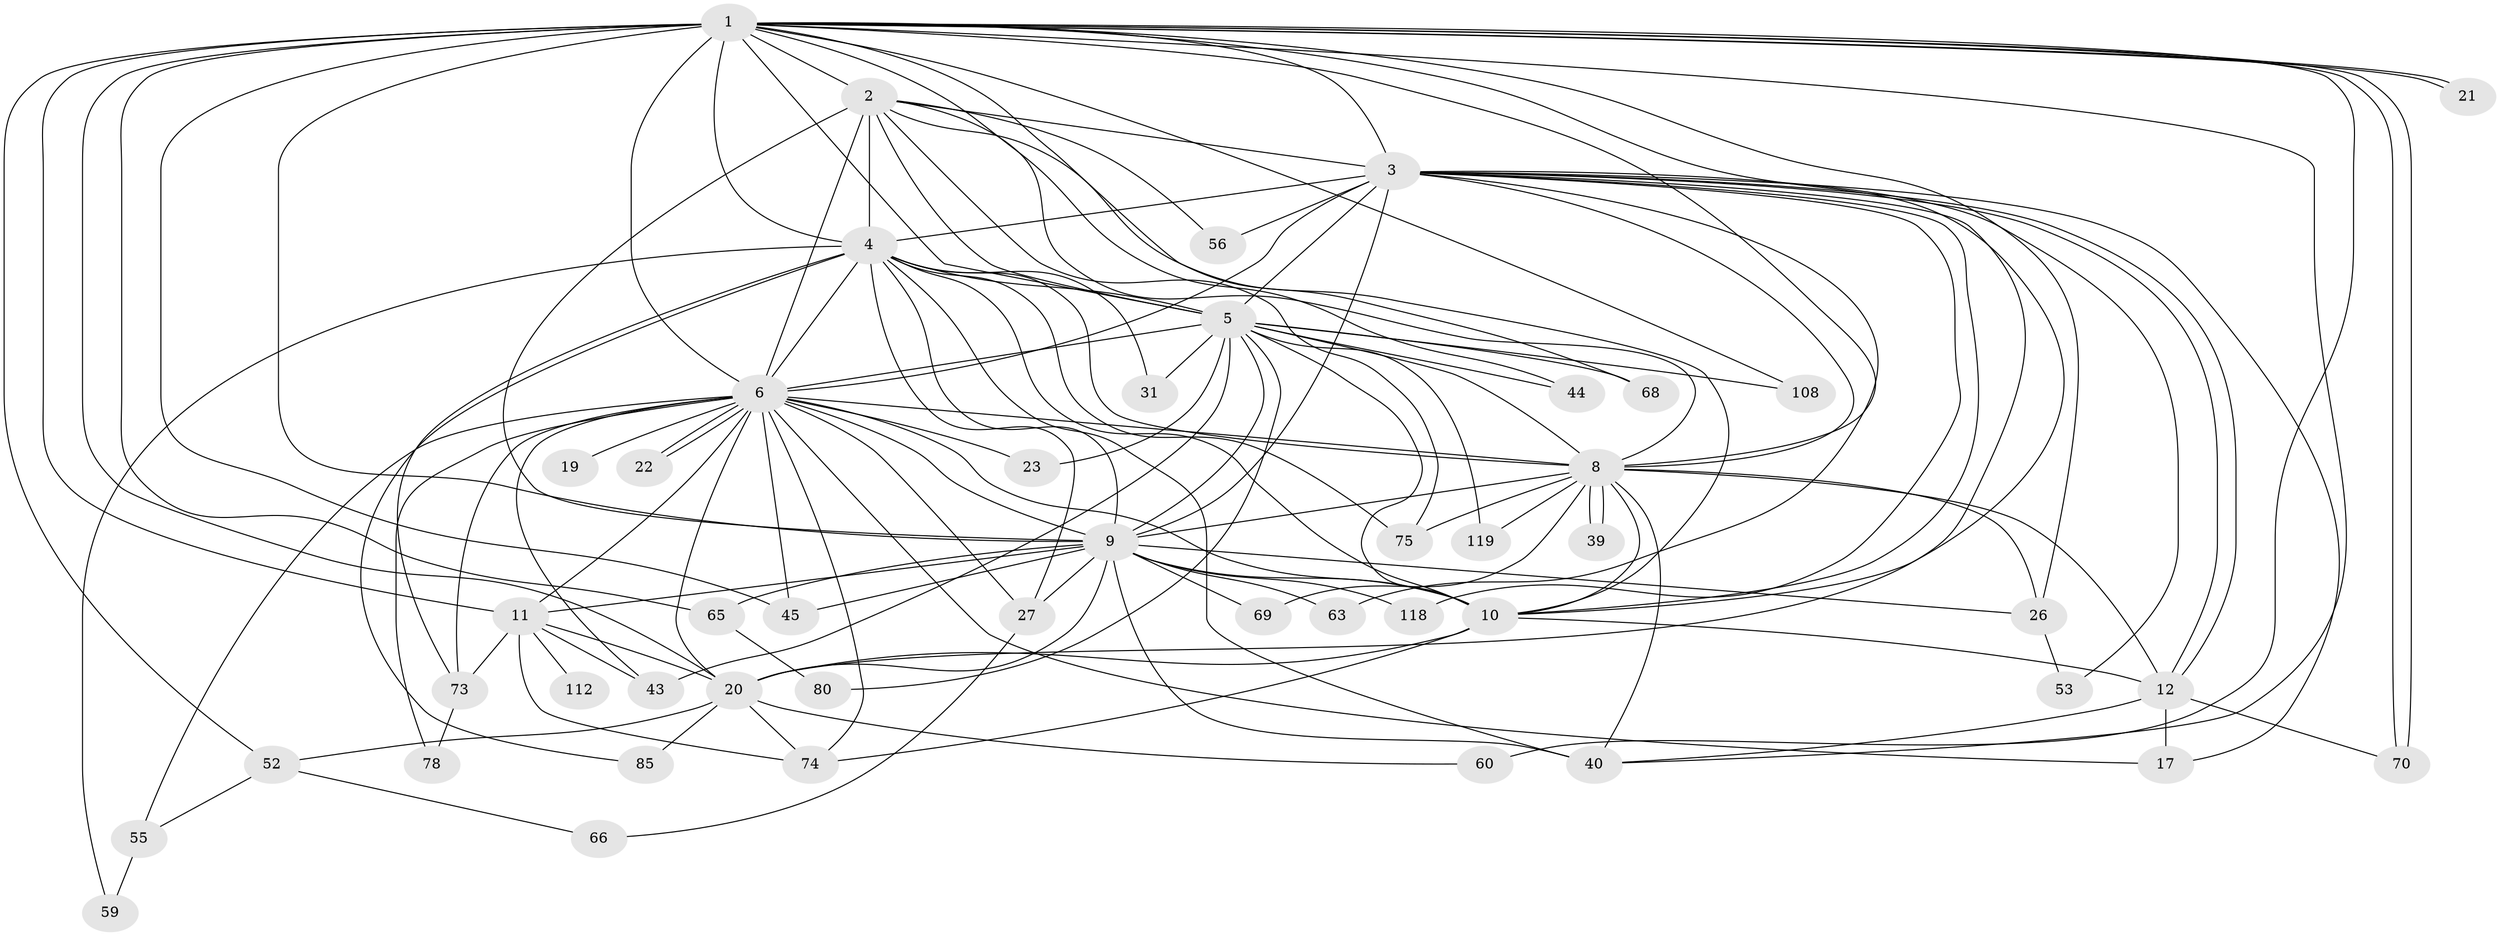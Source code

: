 // original degree distribution, {32: 0.008403361344537815, 17: 0.01680672268907563, 18: 0.01680672268907563, 12: 0.008403361344537815, 20: 0.008403361344537815, 28: 0.008403361344537815, 33: 0.008403361344537815, 23: 0.008403361344537815, 6: 0.01680672268907563, 7: 0.01680672268907563, 5: 0.05042016806722689, 2: 0.5630252100840336, 3: 0.15966386554621848, 9: 0.008403361344537815, 4: 0.09243697478991597, 8: 0.008403361344537815}
// Generated by graph-tools (version 1.1) at 2025/17/03/04/25 18:17:25]
// undirected, 47 vertices, 130 edges
graph export_dot {
graph [start="1"]
  node [color=gray90,style=filled];
  1 [super="+64"];
  2;
  3 [super="+37"];
  4 [super="+16"];
  5;
  6 [super="+106+98+92+114+87+61+18+76+50+49+54+7"];
  8 [super="+29+67"];
  9 [super="+24+51+13+15+104+81+30+42+62+14"];
  10 [super="+38+90+28+32"];
  11 [super="+47+72"];
  12 [super="+96+110+71"];
  17 [super="+109"];
  19;
  20 [super="+83+58+88"];
  21;
  22;
  23;
  26 [super="+36"];
  27;
  31;
  39;
  40 [super="+94+89"];
  43;
  44;
  45 [super="+79"];
  52;
  53;
  55;
  56;
  59;
  60;
  63;
  65;
  66;
  68;
  69;
  70;
  73 [super="+101"];
  74 [super="+107+103"];
  75 [super="+77"];
  78;
  80;
  85;
  108;
  112;
  118;
  119;
  1 -- 2;
  1 -- 3;
  1 -- 4 [weight=3];
  1 -- 5;
  1 -- 6 [weight=5];
  1 -- 8;
  1 -- 9 [weight=3];
  1 -- 10 [weight=2];
  1 -- 11;
  1 -- 20;
  1 -- 21;
  1 -- 21;
  1 -- 44;
  1 -- 45;
  1 -- 52;
  1 -- 60;
  1 -- 65;
  1 -- 68;
  1 -- 70;
  1 -- 70;
  1 -- 108;
  1 -- 40;
  1 -- 26;
  2 -- 3 [weight=2];
  2 -- 4;
  2 -- 5;
  2 -- 6 [weight=5];
  2 -- 8;
  2 -- 9 [weight=2];
  2 -- 10 [weight=2];
  2 -- 56;
  2 -- 75;
  3 -- 4 [weight=2];
  3 -- 5;
  3 -- 6 [weight=3];
  3 -- 8 [weight=2];
  3 -- 9 [weight=4];
  3 -- 10 [weight=2];
  3 -- 12;
  3 -- 12;
  3 -- 17;
  3 -- 53;
  3 -- 56;
  3 -- 118;
  3 -- 20;
  3 -- 63;
  4 -- 5;
  4 -- 6 [weight=2];
  4 -- 8;
  4 -- 9 [weight=4];
  4 -- 10 [weight=2];
  4 -- 31;
  4 -- 40;
  4 -- 73;
  4 -- 75;
  4 -- 27;
  4 -- 85;
  4 -- 59;
  5 -- 6 [weight=2];
  5 -- 8 [weight=2];
  5 -- 9 [weight=3];
  5 -- 10;
  5 -- 23;
  5 -- 31;
  5 -- 43;
  5 -- 44;
  5 -- 68;
  5 -- 80;
  5 -- 108;
  5 -- 119;
  6 -- 8 [weight=2];
  6 -- 9 [weight=5];
  6 -- 10 [weight=3];
  6 -- 11 [weight=2];
  6 -- 19 [weight=3];
  6 -- 22;
  6 -- 22;
  6 -- 43;
  6 -- 55;
  6 -- 27;
  6 -- 78;
  6 -- 73;
  6 -- 74;
  6 -- 17;
  6 -- 23;
  6 -- 20;
  6 -- 45;
  8 -- 9 [weight=3];
  8 -- 10 [weight=3];
  8 -- 39 [weight=2];
  8 -- 39;
  8 -- 69;
  8 -- 119;
  8 -- 40;
  8 -- 12;
  8 -- 26;
  8 -- 75;
  9 -- 10 [weight=4];
  9 -- 20;
  9 -- 26 [weight=3];
  9 -- 27;
  9 -- 40 [weight=2];
  9 -- 45;
  9 -- 63;
  9 -- 65;
  9 -- 118;
  9 -- 11;
  9 -- 69;
  10 -- 74;
  10 -- 20;
  10 -- 12;
  11 -- 112;
  11 -- 43;
  11 -- 74;
  11 -- 20;
  11 -- 73;
  12 -- 40;
  12 -- 17;
  12 -- 70;
  20 -- 52;
  20 -- 74;
  20 -- 85;
  20 -- 60;
  26 -- 53;
  27 -- 66;
  52 -- 55;
  52 -- 66;
  55 -- 59;
  65 -- 80;
  73 -- 78;
}
